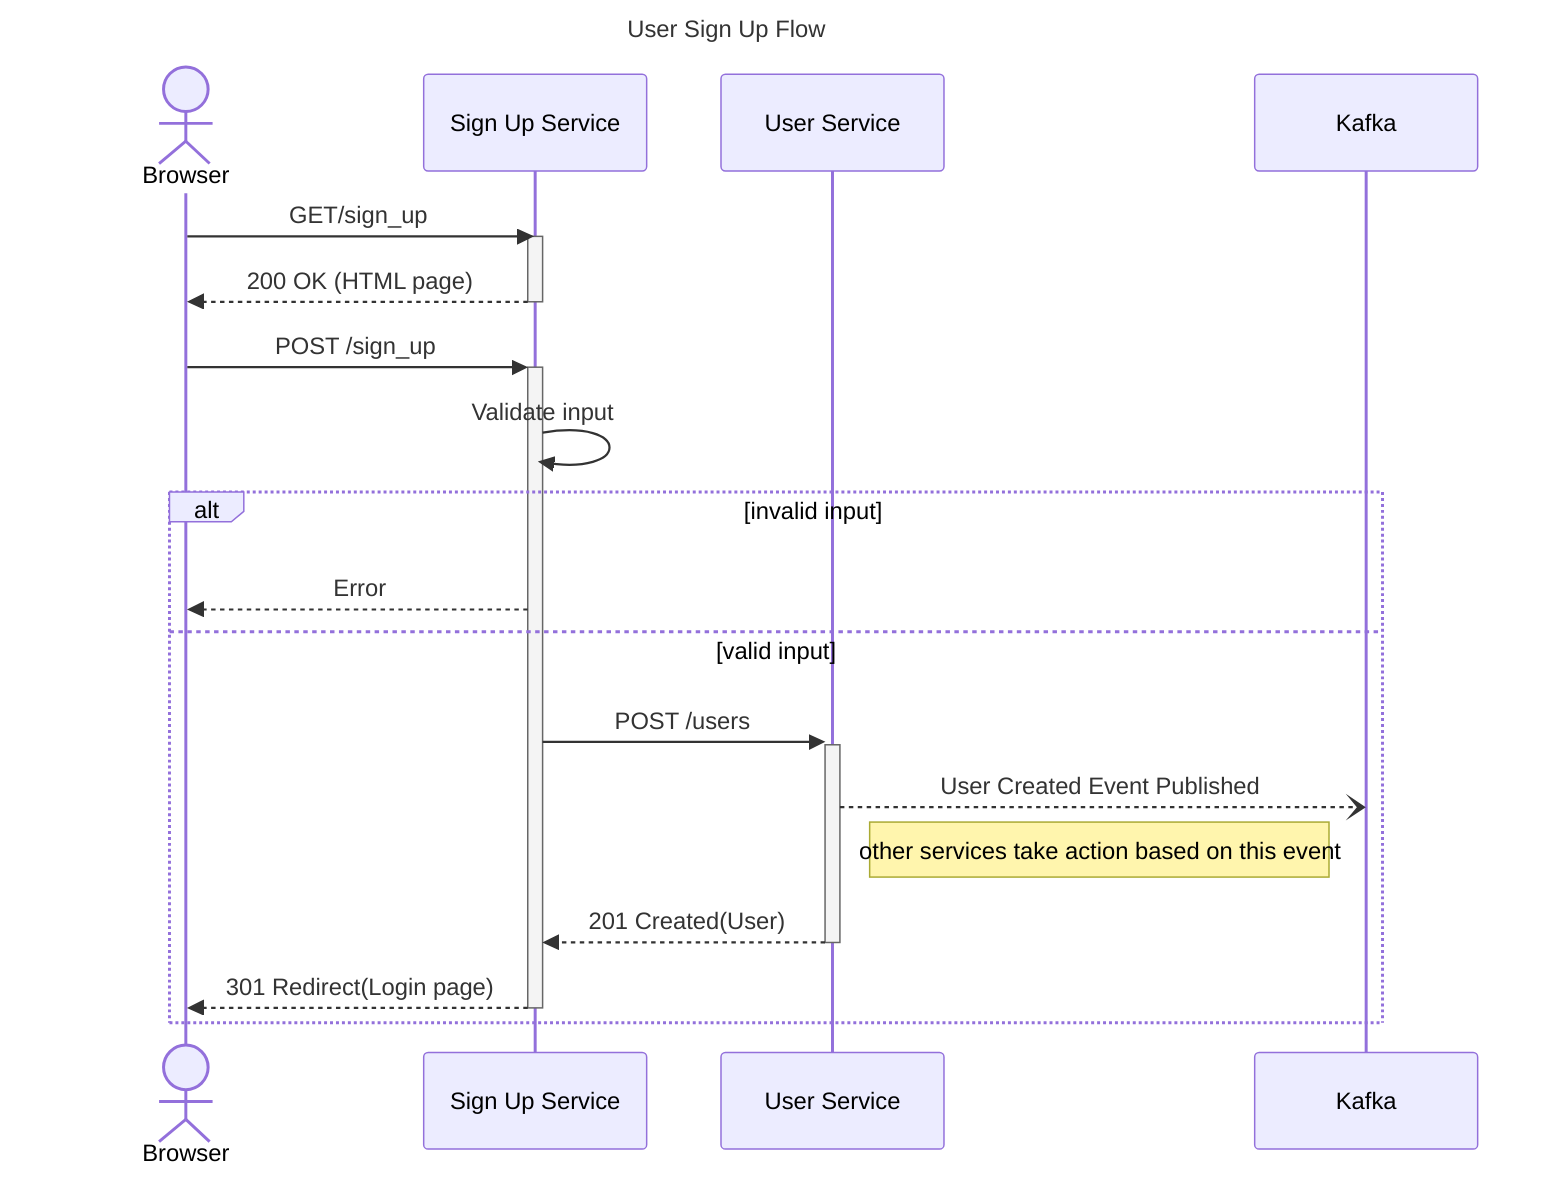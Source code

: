 ---
title: User Sign Up Flow
---

sequenceDiagram
    actor Browser
    participant Sign Up Service
    participant User Service
    participant Kafka

    Browser->>Sign Up Service: GET/sign_up
    activate Sign Up Service
    Sign Up Service-->>Browser: 200 OK (HTML page)
    links User Service:{"Repository": "https://www.example.com/repository"}
    deactivate Sign Up Service

    Browser->>+Sign Up Service: POST /sign_up
    Sign Up Service->>Sign Up Service: Validate input

alt invalid input
Sign Up Service-->>Browser: Error
else valid input
Sign Up Service->>+User Service: POST /users
User Service--)Kafka: User Created Event Published
Note left of Kafka: other services take action based on this event
User Service-->>-Sign Up Service: 201 Created(User)
Sign Up Service-->>-Browser: 301 Redirect(Login page)
end